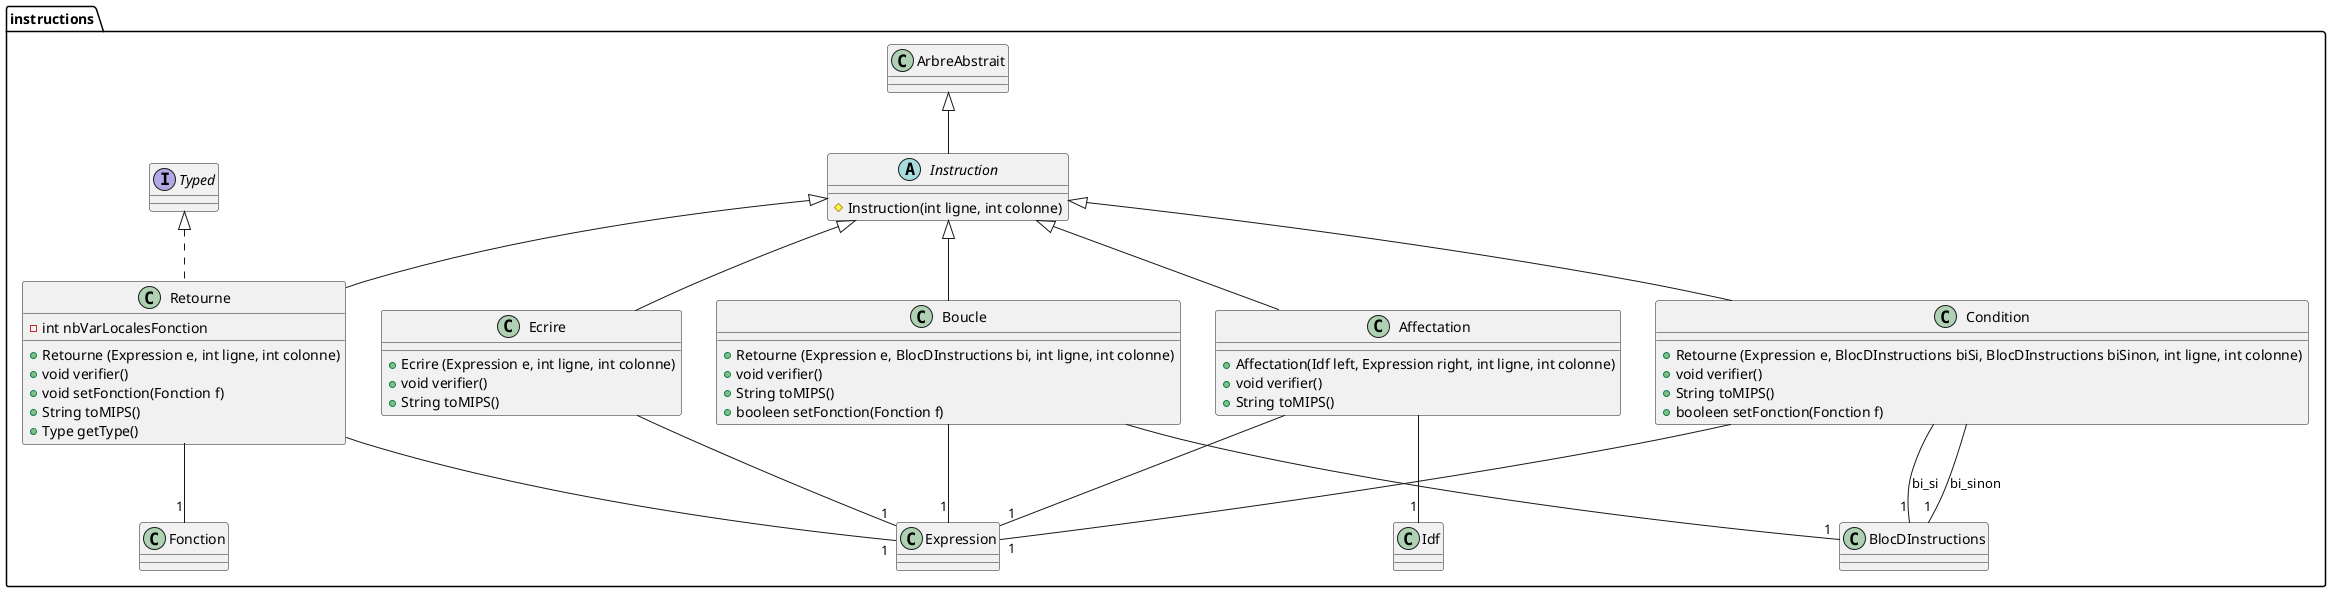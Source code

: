 @startuml
package instructions {

	class Affectation extends Instruction {
		+ Affectation(Idf left, Expression right, int ligne, int colonne)
		+ void verifier()
		+ String toMIPS()
	}

	Affectation --"1" Idf
	Affectation --"1" Expression

	class Ecrire extends Instruction{
		+ Ecrire (Expression e, int ligne, int colonne)
		+ void verifier()
		+ String toMIPS()
	}
	Ecrire --"1" Expression

	abstract class Instruction extends ArbreAbstrait{
		# Instruction(int ligne, int colonne)
	}

	class Retourne extends Instruction implements Typed{
		- int nbVarLocalesFonction
		+ Retourne (Expression e, int ligne, int colonne)
		+ void verifier()
		+ void setFonction(Fonction f)
		+ String toMIPS()
		+ Type getType()
	}
	Retourne --"1" Expression
	Retourne --"1" Fonction



	class Condition extends Instruction{
		+ Retourne (Expression e, BlocDInstructions biSi, BlocDInstructions biSinon, int ligne, int colonne)
		+ void verifier()
		+ String toMIPS()
		+ booleen setFonction(Fonction f)
	}
	Condition --"1" Expression
	Condition --"1" BlocDInstructions : bi_si
	Condition --"1" BlocDInstructions : bi_sinon

	class Boucle extends Instruction{
		+ Retourne (Expression e, BlocDInstructions bi, int ligne, int colonne)
		+ void verifier()
		+ String toMIPS()
		+ booleen setFonction(Fonction f)
	}

	Boucle --"1" Expression
	Boucle --"1" BlocDInstructions

}
@enduml